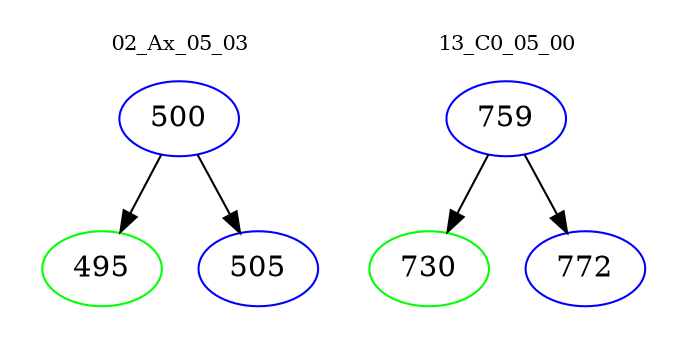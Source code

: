 digraph{
subgraph cluster_0 {
color = white
label = "02_Ax_05_03";
fontsize=10;
T0_500 [label="500", color="blue"]
T0_500 -> T0_495 [color="black"]
T0_495 [label="495", color="green"]
T0_500 -> T0_505 [color="black"]
T0_505 [label="505", color="blue"]
}
subgraph cluster_1 {
color = white
label = "13_C0_05_00";
fontsize=10;
T1_759 [label="759", color="blue"]
T1_759 -> T1_730 [color="black"]
T1_730 [label="730", color="green"]
T1_759 -> T1_772 [color="black"]
T1_772 [label="772", color="blue"]
}
}
